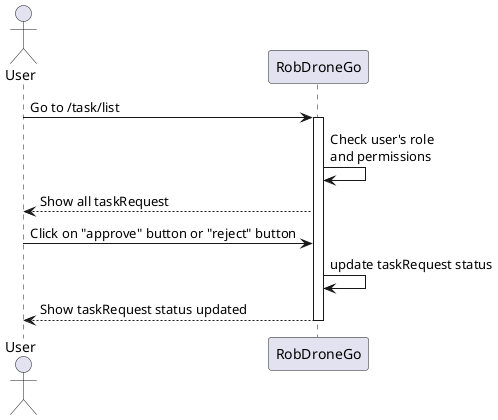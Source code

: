@startuml SD Lv1

actor "User" as user
participant RobDroneGo as system

user -> system : Go to /task/list
activate  system

system -> system : Check user's role\nand permissions

user <-- system : Show all taskRequest

user -> system : Click on "approve" button or "reject" button

system -> system : update taskRequest status

user <-- system : Show taskRequest status updated

deactivate system

@enduml

